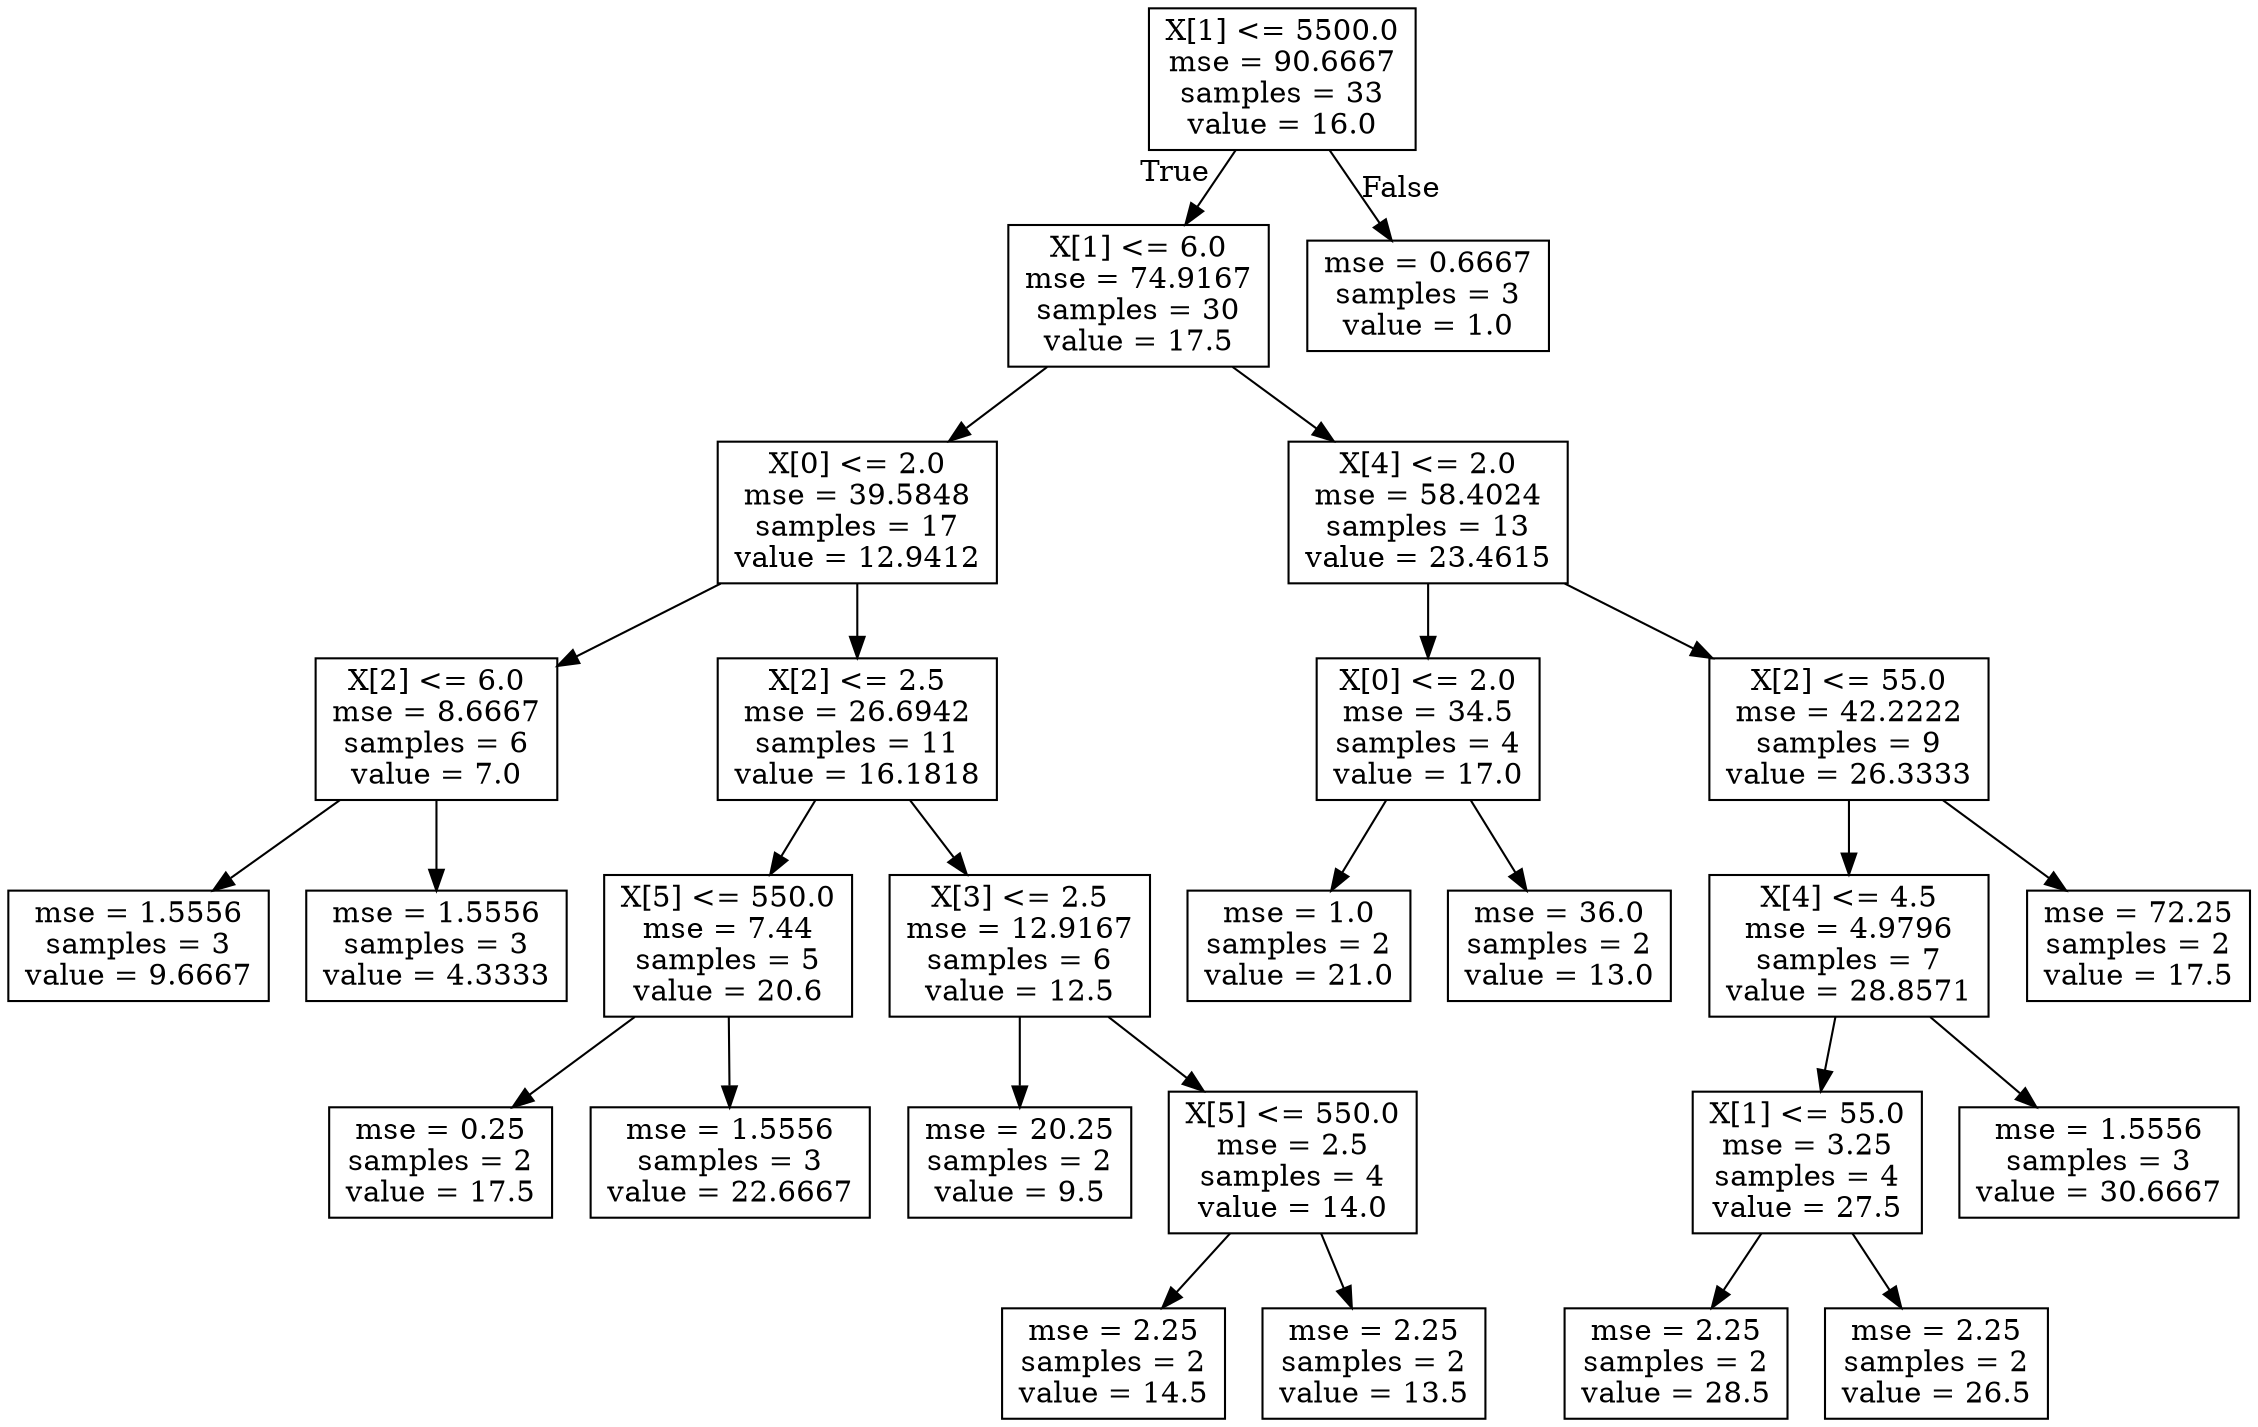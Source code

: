 digraph Tree {
node [shape=box] ;
0 [label="X[1] <= 5500.0\nmse = 90.6667\nsamples = 33\nvalue = 16.0"] ;
1 [label="X[1] <= 6.0\nmse = 74.9167\nsamples = 30\nvalue = 17.5"] ;
0 -> 1 [labeldistance=2.5, labelangle=45, headlabel="True"] ;
2 [label="X[0] <= 2.0\nmse = 39.5848\nsamples = 17\nvalue = 12.9412"] ;
1 -> 2 ;
3 [label="X[2] <= 6.0\nmse = 8.6667\nsamples = 6\nvalue = 7.0"] ;
2 -> 3 ;
4 [label="mse = 1.5556\nsamples = 3\nvalue = 9.6667"] ;
3 -> 4 ;
5 [label="mse = 1.5556\nsamples = 3\nvalue = 4.3333"] ;
3 -> 5 ;
6 [label="X[2] <= 2.5\nmse = 26.6942\nsamples = 11\nvalue = 16.1818"] ;
2 -> 6 ;
7 [label="X[5] <= 550.0\nmse = 7.44\nsamples = 5\nvalue = 20.6"] ;
6 -> 7 ;
8 [label="mse = 0.25\nsamples = 2\nvalue = 17.5"] ;
7 -> 8 ;
9 [label="mse = 1.5556\nsamples = 3\nvalue = 22.6667"] ;
7 -> 9 ;
10 [label="X[3] <= 2.5\nmse = 12.9167\nsamples = 6\nvalue = 12.5"] ;
6 -> 10 ;
11 [label="mse = 20.25\nsamples = 2\nvalue = 9.5"] ;
10 -> 11 ;
12 [label="X[5] <= 550.0\nmse = 2.5\nsamples = 4\nvalue = 14.0"] ;
10 -> 12 ;
13 [label="mse = 2.25\nsamples = 2\nvalue = 14.5"] ;
12 -> 13 ;
14 [label="mse = 2.25\nsamples = 2\nvalue = 13.5"] ;
12 -> 14 ;
15 [label="X[4] <= 2.0\nmse = 58.4024\nsamples = 13\nvalue = 23.4615"] ;
1 -> 15 ;
16 [label="X[0] <= 2.0\nmse = 34.5\nsamples = 4\nvalue = 17.0"] ;
15 -> 16 ;
17 [label="mse = 1.0\nsamples = 2\nvalue = 21.0"] ;
16 -> 17 ;
18 [label="mse = 36.0\nsamples = 2\nvalue = 13.0"] ;
16 -> 18 ;
19 [label="X[2] <= 55.0\nmse = 42.2222\nsamples = 9\nvalue = 26.3333"] ;
15 -> 19 ;
20 [label="X[4] <= 4.5\nmse = 4.9796\nsamples = 7\nvalue = 28.8571"] ;
19 -> 20 ;
21 [label="X[1] <= 55.0\nmse = 3.25\nsamples = 4\nvalue = 27.5"] ;
20 -> 21 ;
22 [label="mse = 2.25\nsamples = 2\nvalue = 28.5"] ;
21 -> 22 ;
23 [label="mse = 2.25\nsamples = 2\nvalue = 26.5"] ;
21 -> 23 ;
24 [label="mse = 1.5556\nsamples = 3\nvalue = 30.6667"] ;
20 -> 24 ;
25 [label="mse = 72.25\nsamples = 2\nvalue = 17.5"] ;
19 -> 25 ;
26 [label="mse = 0.6667\nsamples = 3\nvalue = 1.0"] ;
0 -> 26 [labeldistance=2.5, labelangle=-45, headlabel="False"] ;
}